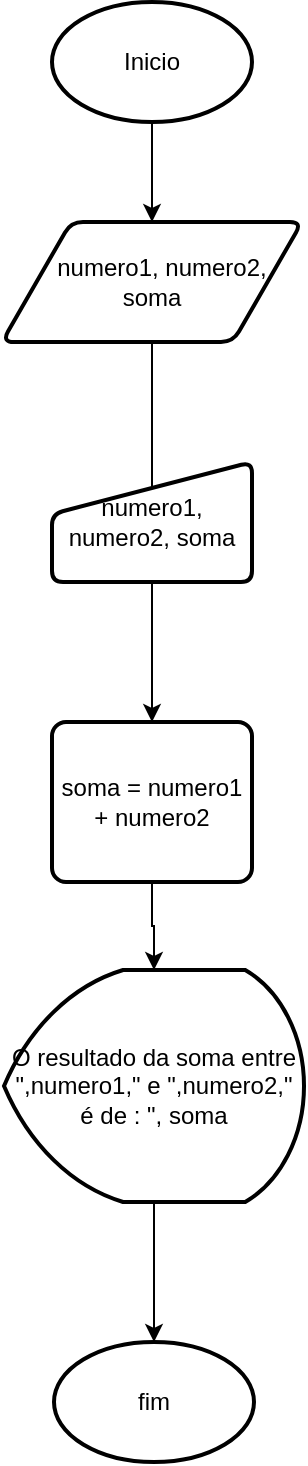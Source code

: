 <mxfile version="24.5.4" type="device">
  <diagram id="eF0rS28qrV-jBaZvovJZ" name="Página-1">
    <mxGraphModel dx="1002" dy="577" grid="1" gridSize="10" guides="1" tooltips="1" connect="1" arrows="1" fold="1" page="1" pageScale="1" pageWidth="827" pageHeight="1169" math="0" shadow="0">
      <root>
        <mxCell id="0" />
        <mxCell id="1" parent="0" />
        <mxCell id="hHmEHS8GWGKajMJoRnmc-3" style="edgeStyle=orthogonalEdgeStyle;rounded=0;orthogonalLoop=1;jettySize=auto;html=1;entryX=0.5;entryY=0;entryDx=0;entryDy=0;" parent="1" source="hHmEHS8GWGKajMJoRnmc-1" target="hHmEHS8GWGKajMJoRnmc-2" edge="1">
          <mxGeometry relative="1" as="geometry" />
        </mxCell>
        <mxCell id="hHmEHS8GWGKajMJoRnmc-1" value="Inicio" style="strokeWidth=2;html=1;shape=mxgraph.flowchart.start_1;whiteSpace=wrap;" parent="1" vertex="1">
          <mxGeometry x="364" y="70" width="100" height="60" as="geometry" />
        </mxCell>
        <mxCell id="hHmEHS8GWGKajMJoRnmc-5" value="" style="edgeStyle=orthogonalEdgeStyle;rounded=0;orthogonalLoop=1;jettySize=auto;html=1;entryX=0.487;entryY=0.25;entryDx=0;entryDy=0;entryPerimeter=0;" parent="1" source="hHmEHS8GWGKajMJoRnmc-2" target="hHmEHS8GWGKajMJoRnmc-4" edge="1">
          <mxGeometry relative="1" as="geometry">
            <Array as="points">
              <mxPoint x="414" y="315" />
            </Array>
          </mxGeometry>
        </mxCell>
        <mxCell id="hHmEHS8GWGKajMJoRnmc-2" value="&amp;nbsp; &amp;nbsp; numero1, numero2,&amp;nbsp;&lt;div&gt;soma&lt;/div&gt;" style="shape=parallelogram;html=1;strokeWidth=2;perimeter=parallelogramPerimeter;whiteSpace=wrap;rounded=1;arcSize=12;size=0.23;" parent="1" vertex="1">
          <mxGeometry x="339" y="180" width="150" height="60" as="geometry" />
        </mxCell>
        <mxCell id="hHmEHS8GWGKajMJoRnmc-9" value="" style="edgeStyle=orthogonalEdgeStyle;rounded=0;orthogonalLoop=1;jettySize=auto;html=1;" parent="1" source="hHmEHS8GWGKajMJoRnmc-4" target="hHmEHS8GWGKajMJoRnmc-7" edge="1">
          <mxGeometry relative="1" as="geometry" />
        </mxCell>
        <mxCell id="hHmEHS8GWGKajMJoRnmc-4" value="numero1, numero2, soma" style="html=1;strokeWidth=2;shape=manualInput;whiteSpace=wrap;rounded=1;size=26;arcSize=11;" parent="1" vertex="1">
          <mxGeometry x="364" y="300" width="100" height="60" as="geometry" />
        </mxCell>
        <mxCell id="hHmEHS8GWGKajMJoRnmc-10" value="" style="edgeStyle=orthogonalEdgeStyle;rounded=0;orthogonalLoop=1;jettySize=auto;html=1;" parent="1" source="hHmEHS8GWGKajMJoRnmc-7" target="hHmEHS8GWGKajMJoRnmc-8" edge="1">
          <mxGeometry relative="1" as="geometry" />
        </mxCell>
        <mxCell id="hHmEHS8GWGKajMJoRnmc-7" value="soma = numero1 + numero2" style="rounded=1;whiteSpace=wrap;html=1;absoluteArcSize=1;arcSize=14;strokeWidth=2;" parent="1" vertex="1">
          <mxGeometry x="364" y="430" width="100" height="80" as="geometry" />
        </mxCell>
        <mxCell id="hHmEHS8GWGKajMJoRnmc-8" value="O resultado da soma entre &quot;,numero1,&quot; e &quot;,numero2,&quot; é de : &quot;, soma" style="strokeWidth=2;html=1;shape=mxgraph.flowchart.display;whiteSpace=wrap;" parent="1" vertex="1">
          <mxGeometry x="340" y="554" width="150" height="116" as="geometry" />
        </mxCell>
        <mxCell id="hHmEHS8GWGKajMJoRnmc-11" value="fim" style="strokeWidth=2;html=1;shape=mxgraph.flowchart.start_1;whiteSpace=wrap;" parent="1" vertex="1">
          <mxGeometry x="365" y="740" width="100" height="60" as="geometry" />
        </mxCell>
        <mxCell id="XK2EgP2D-PZqbClCWe-x-2" style="edgeStyle=orthogonalEdgeStyle;rounded=0;orthogonalLoop=1;jettySize=auto;html=1;exitX=0.5;exitY=1;exitDx=0;exitDy=0;exitPerimeter=0;entryX=0.5;entryY=0;entryDx=0;entryDy=0;entryPerimeter=0;" edge="1" parent="1" source="hHmEHS8GWGKajMJoRnmc-8" target="hHmEHS8GWGKajMJoRnmc-11">
          <mxGeometry relative="1" as="geometry" />
        </mxCell>
      </root>
    </mxGraphModel>
  </diagram>
</mxfile>
